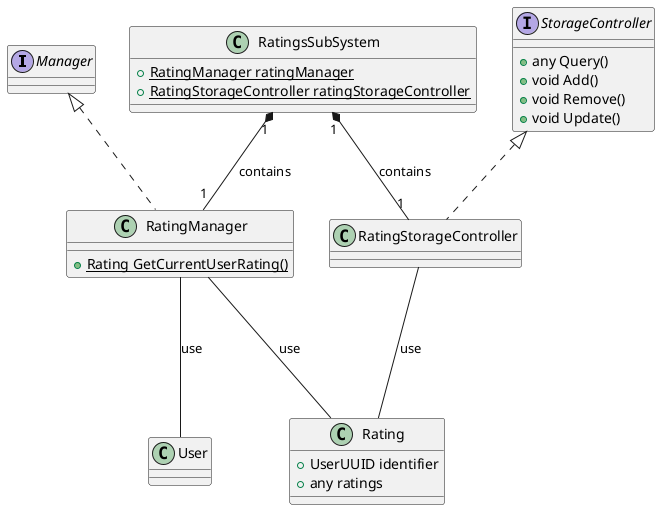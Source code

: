 @startuml
Interface Manager
Interface StorageController {
    + any Query()
    + void Add()
    + void Remove()
    + void Update()
}

class Rating {
    + UserUUID identifier
    + any ratings
}

class RatingManager implements Manager {
    + {static} Rating GetCurrentUserRating()
}

RatingManager --- User : use
RatingManager --- Rating : use

class RatingStorageController implements StorageController {}
RatingStorageController --- Rating : use

class RatingsSubSystem {
    + {static} RatingManager ratingManager
    + {static} RatingStorageController ratingStorageController
}

RatingsSubSystem "1" *-- "1" RatingManager : contains
RatingsSubSystem "1" *-- "1" RatingStorageController : contains

@enduml
